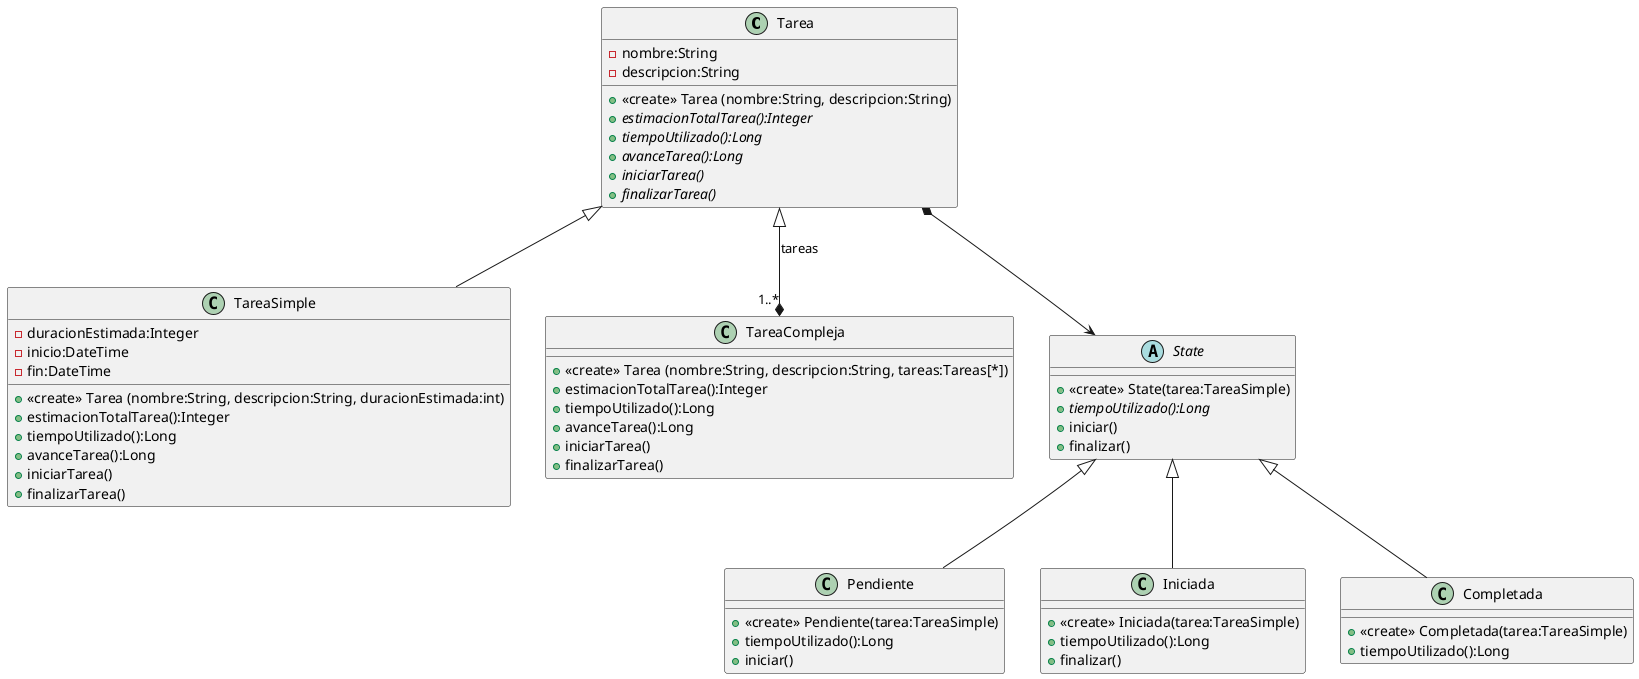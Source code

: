 @startuml UML
Tarea <|-- TareaSimple
Tarea <|--* "1..*" TareaCompleja: tareas

together{
    class TareaSimple
    class TareaCompleja
}

abstract class Tarea {
    -nombre:String
    -descripcion:String
    + <<create>> Tarea (nombre:String, descripcion:String)
    +{abstract} estimacionTotalTarea():Integer
    +{abstract} tiempoUtilizado():Long
    +{abstract} avanceTarea():Long
    +{abstract} iniciarTarea()
    +{abstract} finalizarTarea()
}


class TareaSimple {
    -duracionEstimada:Integer
    -inicio:DateTime
    -fin:DateTime
    
    + <<create>> Tarea (nombre:String, descripcion:String, duracionEstimada:int)
    + estimacionTotalTarea():Integer
    + tiempoUtilizado():Long
    + avanceTarea():Long
    + iniciarTarea()
    + finalizarTarea()
}

class TareaCompleja {
    + <<create>> Tarea (nombre:String, descripcion:String, tareas:Tareas[*])
    + estimacionTotalTarea():Integer
    + tiempoUtilizado():Long
    + avanceTarea():Long
    + iniciarTarea()
    + finalizarTarea()
}

together {
    class Tarea
    class State
}

State <|-- Pendiente
State <|-- Iniciada
State <|-- Completada
Tarea *--> State

abstract class State{
    + <<create>> State(tarea:TareaSimple)
    + {abstract} tiempoUtilizado():Long
    + iniciar()
    + finalizar()
}

class Pendiente {
    + <<create>> Pendiente(tarea:TareaSimple)
    + tiempoUtilizado():Long
    + iniciar()
}

class Iniciada {
    + <<create>> Iniciada(tarea:TareaSimple)
    + tiempoUtilizado():Long
    + finalizar()
}

class Completada{
    + <<create>> Completada(tarea:TareaSimple)
    + tiempoUtilizado():Long
}

@enduml